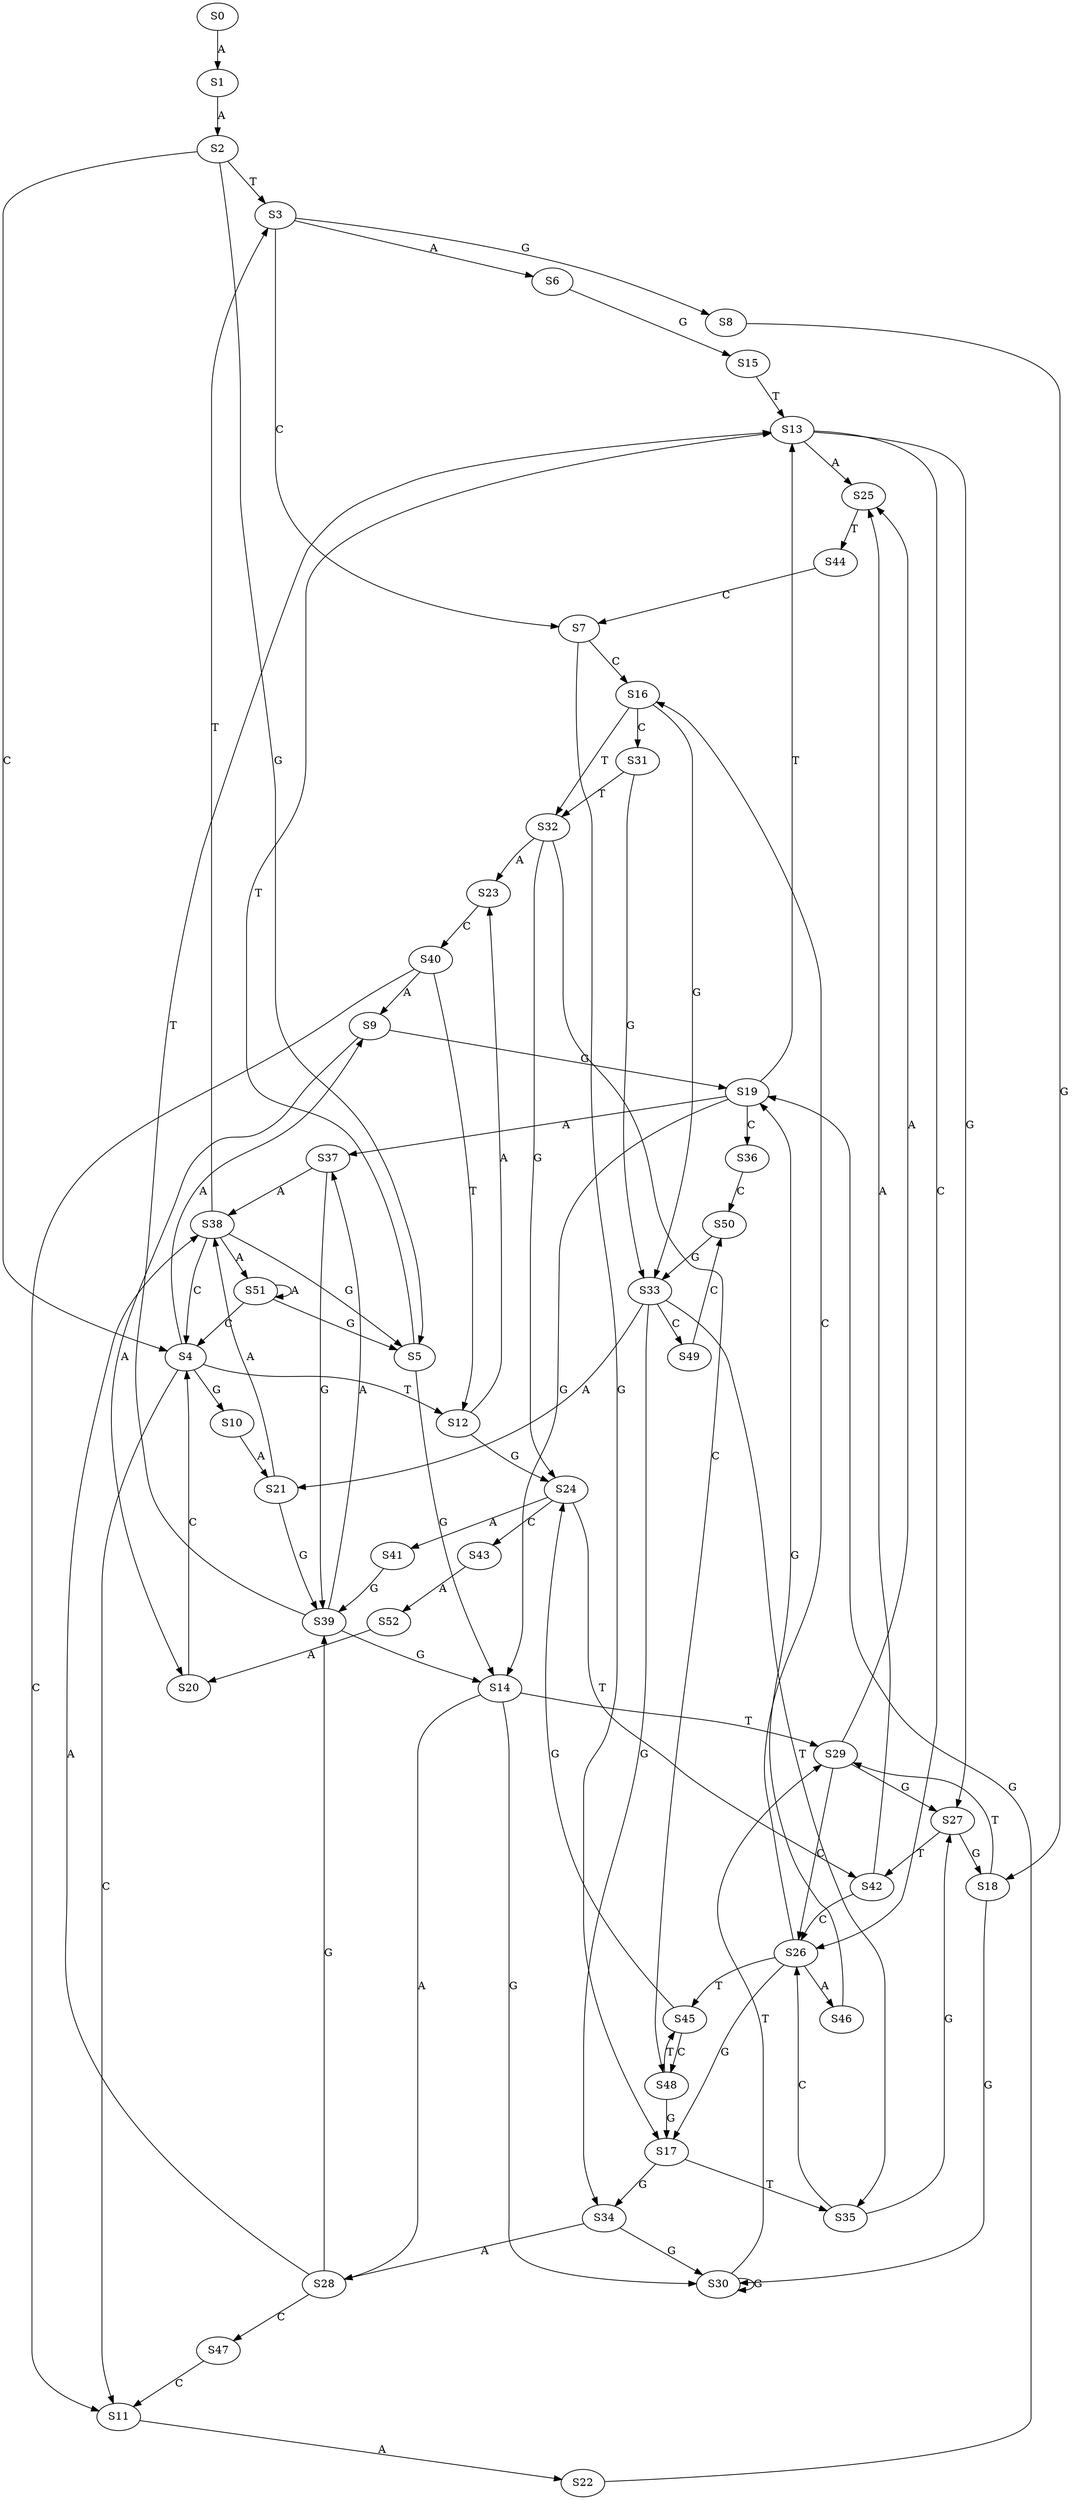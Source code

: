 strict digraph  {
	S0 -> S1 [ label = A ];
	S1 -> S2 [ label = A ];
	S2 -> S3 [ label = T ];
	S2 -> S4 [ label = C ];
	S2 -> S5 [ label = G ];
	S3 -> S6 [ label = A ];
	S3 -> S7 [ label = C ];
	S3 -> S8 [ label = G ];
	S4 -> S9 [ label = A ];
	S4 -> S10 [ label = G ];
	S4 -> S11 [ label = C ];
	S4 -> S12 [ label = T ];
	S5 -> S13 [ label = T ];
	S5 -> S14 [ label = G ];
	S6 -> S15 [ label = G ];
	S7 -> S16 [ label = C ];
	S7 -> S17 [ label = G ];
	S8 -> S18 [ label = G ];
	S9 -> S19 [ label = G ];
	S9 -> S20 [ label = A ];
	S10 -> S21 [ label = A ];
	S11 -> S22 [ label = A ];
	S12 -> S23 [ label = A ];
	S12 -> S24 [ label = G ];
	S13 -> S25 [ label = A ];
	S13 -> S26 [ label = C ];
	S13 -> S27 [ label = G ];
	S14 -> S28 [ label = A ];
	S14 -> S29 [ label = T ];
	S14 -> S30 [ label = G ];
	S15 -> S13 [ label = T ];
	S16 -> S31 [ label = C ];
	S16 -> S32 [ label = T ];
	S16 -> S33 [ label = G ];
	S17 -> S34 [ label = G ];
	S17 -> S35 [ label = T ];
	S18 -> S29 [ label = T ];
	S18 -> S30 [ label = G ];
	S19 -> S14 [ label = G ];
	S19 -> S13 [ label = T ];
	S19 -> S36 [ label = C ];
	S19 -> S37 [ label = A ];
	S20 -> S4 [ label = C ];
	S21 -> S38 [ label = A ];
	S21 -> S39 [ label = G ];
	S22 -> S19 [ label = G ];
	S23 -> S40 [ label = C ];
	S24 -> S41 [ label = A ];
	S24 -> S42 [ label = T ];
	S24 -> S43 [ label = C ];
	S25 -> S44 [ label = T ];
	S26 -> S45 [ label = T ];
	S26 -> S17 [ label = G ];
	S26 -> S46 [ label = A ];
	S26 -> S16 [ label = C ];
	S27 -> S42 [ label = T ];
	S27 -> S18 [ label = G ];
	S28 -> S38 [ label = A ];
	S28 -> S47 [ label = C ];
	S28 -> S39 [ label = G ];
	S29 -> S25 [ label = A ];
	S29 -> S27 [ label = G ];
	S29 -> S26 [ label = C ];
	S30 -> S29 [ label = T ];
	S30 -> S30 [ label = G ];
	S31 -> S33 [ label = G ];
	S31 -> S32 [ label = T ];
	S32 -> S23 [ label = A ];
	S32 -> S24 [ label = G ];
	S32 -> S48 [ label = C ];
	S33 -> S21 [ label = A ];
	S33 -> S35 [ label = T ];
	S33 -> S34 [ label = G ];
	S33 -> S49 [ label = C ];
	S34 -> S28 [ label = A ];
	S34 -> S30 [ label = G ];
	S35 -> S26 [ label = C ];
	S35 -> S27 [ label = G ];
	S36 -> S50 [ label = C ];
	S37 -> S39 [ label = G ];
	S37 -> S38 [ label = A ];
	S38 -> S3 [ label = T ];
	S38 -> S4 [ label = C ];
	S38 -> S51 [ label = A ];
	S38 -> S5 [ label = G ];
	S39 -> S13 [ label = T ];
	S39 -> S37 [ label = A ];
	S39 -> S14 [ label = G ];
	S40 -> S11 [ label = C ];
	S40 -> S12 [ label = T ];
	S40 -> S9 [ label = A ];
	S41 -> S39 [ label = G ];
	S42 -> S26 [ label = C ];
	S42 -> S25 [ label = A ];
	S43 -> S52 [ label = A ];
	S44 -> S7 [ label = C ];
	S45 -> S24 [ label = G ];
	S45 -> S48 [ label = C ];
	S46 -> S19 [ label = G ];
	S47 -> S11 [ label = C ];
	S48 -> S45 [ label = T ];
	S48 -> S17 [ label = G ];
	S49 -> S50 [ label = C ];
	S50 -> S33 [ label = G ];
	S51 -> S5 [ label = G ];
	S51 -> S4 [ label = C ];
	S51 -> S51 [ label = A ];
	S52 -> S20 [ label = A ];
}
